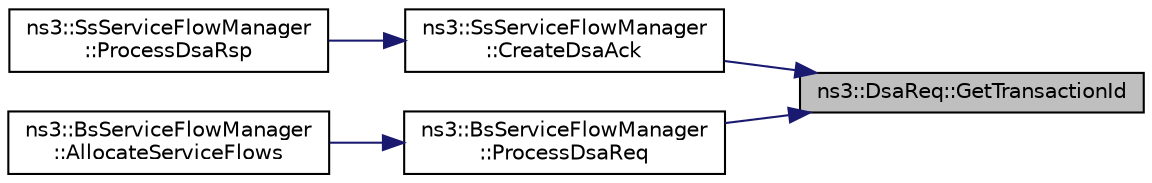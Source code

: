 digraph "ns3::DsaReq::GetTransactionId"
{
 // LATEX_PDF_SIZE
  edge [fontname="Helvetica",fontsize="10",labelfontname="Helvetica",labelfontsize="10"];
  node [fontname="Helvetica",fontsize="10",shape=record];
  rankdir="RL";
  Node1 [label="ns3::DsaReq::GetTransactionId",height=0.2,width=0.4,color="black", fillcolor="grey75", style="filled", fontcolor="black",tooltip=" "];
  Node1 -> Node2 [dir="back",color="midnightblue",fontsize="10",style="solid",fontname="Helvetica"];
  Node2 [label="ns3::SsServiceFlowManager\l::CreateDsaAck",height=0.2,width=0.4,color="black", fillcolor="white", style="filled",URL="$classns3_1_1_ss_service_flow_manager.html#aa1284d53599ef6f1c4ba3f7dd3ac8f09",tooltip="Create DSA ack."];
  Node2 -> Node3 [dir="back",color="midnightblue",fontsize="10",style="solid",fontname="Helvetica"];
  Node3 [label="ns3::SsServiceFlowManager\l::ProcessDsaRsp",height=0.2,width=0.4,color="black", fillcolor="white", style="filled",URL="$classns3_1_1_ss_service_flow_manager.html#a0d610f8ac8628def7125bfcf32e8b3c1",tooltip="Process DSA response."];
  Node1 -> Node4 [dir="back",color="midnightblue",fontsize="10",style="solid",fontname="Helvetica"];
  Node4 [label="ns3::BsServiceFlowManager\l::ProcessDsaReq",height=0.2,width=0.4,color="black", fillcolor="white", style="filled",URL="$classns3_1_1_bs_service_flow_manager.html#afba823b624d516de570c0c7a6312de2b",tooltip="process a DSA-Req message"];
  Node4 -> Node5 [dir="back",color="midnightblue",fontsize="10",style="solid",fontname="Helvetica"];
  Node5 [label="ns3::BsServiceFlowManager\l::AllocateServiceFlows",height=0.2,width=0.4,color="black", fillcolor="white", style="filled",URL="$classns3_1_1_bs_service_flow_manager.html#a2c9d6e3696af0e9bc15bcbe4089ab489",tooltip="allocate service flows"];
}
